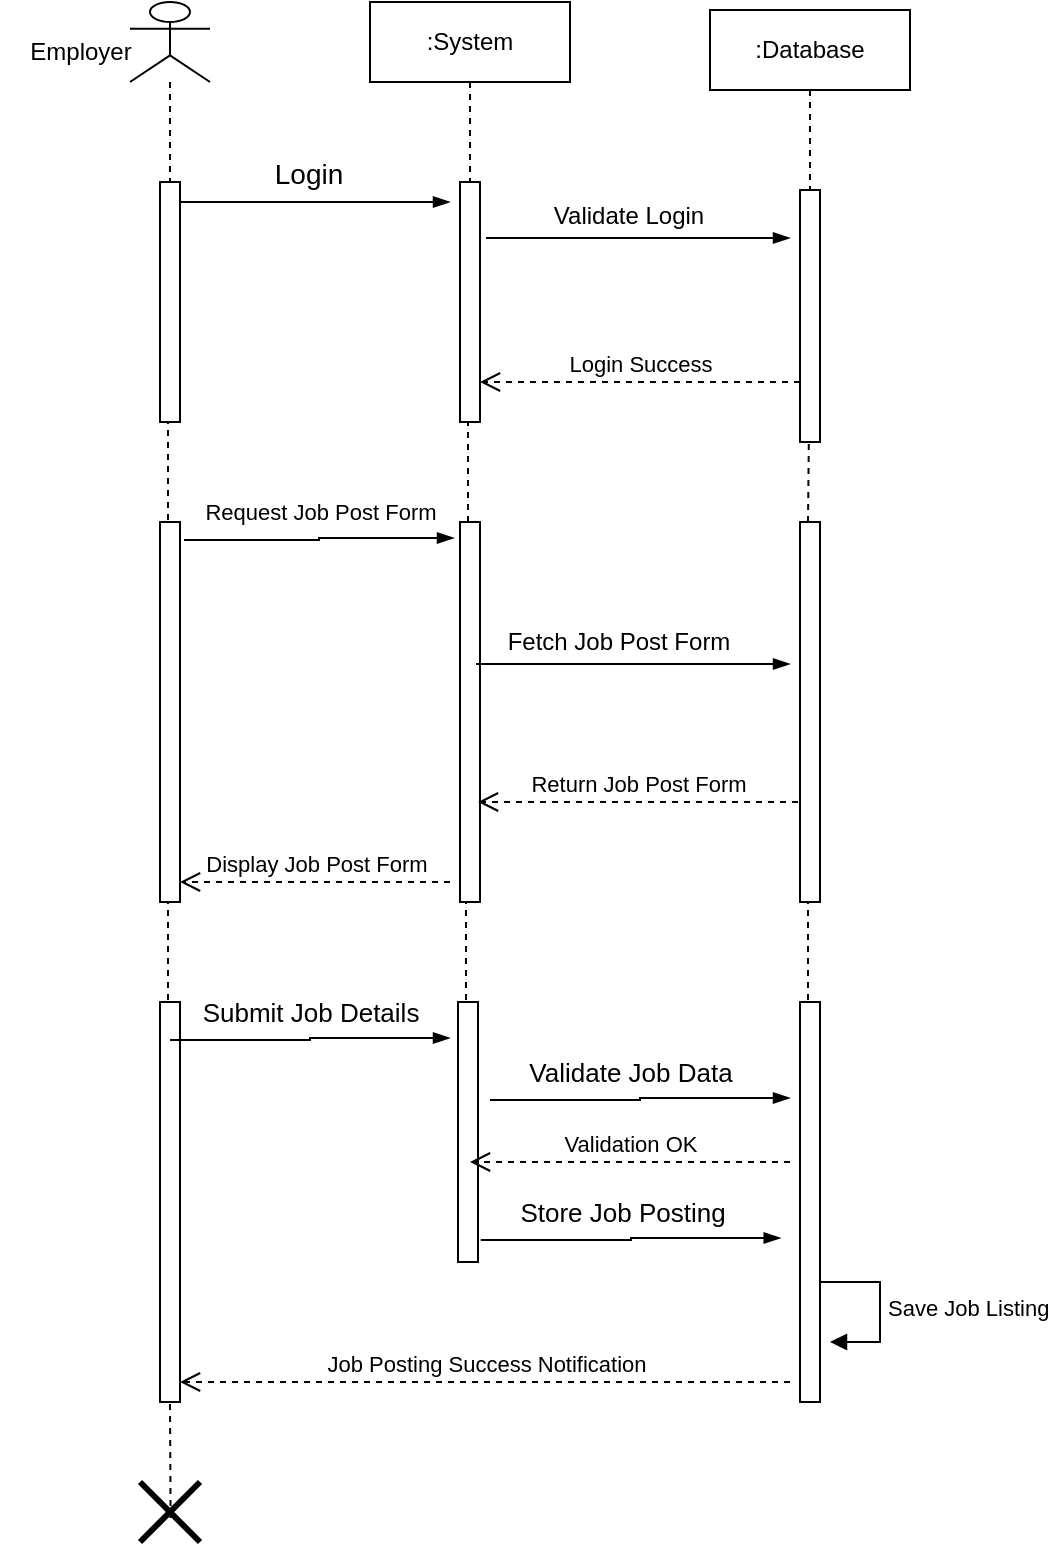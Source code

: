 <mxfile version="24.8.6">
  <diagram name="Page-1" id="PDqo2CiNrErUDa1q0EqM">
    <mxGraphModel dx="1035" dy="562" grid="1" gridSize="10" guides="1" tooltips="1" connect="1" arrows="1" fold="1" page="1" pageScale="1" pageWidth="850" pageHeight="1100" math="0" shadow="0">
      <root>
        <mxCell id="0" />
        <mxCell id="1" parent="0" />
        <mxCell id="JlQaa6_ZE3EbBsVdtjhu-1" value="" style="shape=umlLifeline;perimeter=lifelinePerimeter;whiteSpace=wrap;html=1;container=1;dropTarget=0;collapsible=0;recursiveResize=0;outlineConnect=0;portConstraint=eastwest;newEdgeStyle={&quot;curved&quot;:0,&quot;rounded&quot;:0};participant=umlActor;" vertex="1" parent="1">
          <mxGeometry x="140" y="60" width="40" height="90" as="geometry" />
        </mxCell>
        <mxCell id="JlQaa6_ZE3EbBsVdtjhu-2" value="Employer" style="text;html=1;align=center;verticalAlign=middle;resizable=0;points=[];autosize=1;strokeColor=none;fillColor=none;" vertex="1" parent="1">
          <mxGeometry x="75" y="70" width="80" height="30" as="geometry" />
        </mxCell>
        <mxCell id="JlQaa6_ZE3EbBsVdtjhu-3" value=":System" style="shape=umlLifeline;perimeter=lifelinePerimeter;whiteSpace=wrap;html=1;container=1;dropTarget=0;collapsible=0;recursiveResize=0;outlineConnect=0;portConstraint=eastwest;newEdgeStyle={&quot;curved&quot;:0,&quot;rounded&quot;:0};" vertex="1" parent="1">
          <mxGeometry x="260" y="60" width="100" height="90" as="geometry" />
        </mxCell>
        <mxCell id="JlQaa6_ZE3EbBsVdtjhu-4" value="" style="html=1;points=[[0,0,0,0,5],[0,1,0,0,-5],[1,0,0,0,5],[1,1,0,0,-5]];perimeter=orthogonalPerimeter;outlineConnect=0;targetShapes=umlLifeline;portConstraint=eastwest;newEdgeStyle={&quot;curved&quot;:0,&quot;rounded&quot;:0};" vertex="1" parent="1">
          <mxGeometry x="155" y="150" width="10" height="120" as="geometry" />
        </mxCell>
        <mxCell id="JlQaa6_ZE3EbBsVdtjhu-5" value="" style="html=1;points=[[0,0,0,0,5],[0,1,0,0,-5],[1,0,0,0,5],[1,1,0,0,-5]];perimeter=orthogonalPerimeter;outlineConnect=0;targetShapes=umlLifeline;portConstraint=eastwest;newEdgeStyle={&quot;curved&quot;:0,&quot;rounded&quot;:0};" vertex="1" parent="1">
          <mxGeometry x="305" y="150" width="10" height="120" as="geometry" />
        </mxCell>
        <mxCell id="JlQaa6_ZE3EbBsVdtjhu-6" value="" style="edgeStyle=elbowEdgeStyle;fontSize=12;html=1;endArrow=blockThin;endFill=1;rounded=0;" edge="1" parent="1">
          <mxGeometry width="160" relative="1" as="geometry">
            <mxPoint x="165" y="160" as="sourcePoint" />
            <mxPoint x="300" y="160" as="targetPoint" />
          </mxGeometry>
        </mxCell>
        <mxCell id="JlQaa6_ZE3EbBsVdtjhu-8" value="&lt;font style=&quot;font-size: 14px;&quot;&gt; Login&lt;/font&gt;" style="text;html=1;align=center;verticalAlign=middle;resizable=0;points=[];autosize=1;strokeColor=none;fillColor=none;strokeWidth=5;" vertex="1" parent="1">
          <mxGeometry x="199" y="131" width="60" height="30" as="geometry" />
        </mxCell>
        <mxCell id="JlQaa6_ZE3EbBsVdtjhu-21" value=":Database" style="shape=umlLifeline;perimeter=lifelinePerimeter;whiteSpace=wrap;html=1;container=1;dropTarget=0;collapsible=0;recursiveResize=0;outlineConnect=0;portConstraint=eastwest;newEdgeStyle={&quot;curved&quot;:0,&quot;rounded&quot;:0};" vertex="1" parent="1">
          <mxGeometry x="430" y="64" width="100" height="90" as="geometry" />
        </mxCell>
        <mxCell id="JlQaa6_ZE3EbBsVdtjhu-22" value="" style="html=1;points=[[0,0,0,0,5],[0,1,0,0,-5],[1,0,0,0,5],[1,1,0,0,-5]];perimeter=orthogonalPerimeter;outlineConnect=0;targetShapes=umlLifeline;portConstraint=eastwest;newEdgeStyle={&quot;curved&quot;:0,&quot;rounded&quot;:0};" vertex="1" parent="1">
          <mxGeometry x="475" y="154" width="10" height="126" as="geometry" />
        </mxCell>
        <mxCell id="JlQaa6_ZE3EbBsVdtjhu-24" value="" style="edgeStyle=elbowEdgeStyle;fontSize=12;html=1;endArrow=blockThin;endFill=1;rounded=0;exitX=1.5;exitY=0.333;exitDx=0;exitDy=0;exitPerimeter=0;" edge="1" parent="1">
          <mxGeometry width="160" relative="1" as="geometry">
            <mxPoint x="318" y="177.96" as="sourcePoint" />
            <mxPoint x="470" y="178" as="targetPoint" />
          </mxGeometry>
        </mxCell>
        <mxCell id="JlQaa6_ZE3EbBsVdtjhu-25" value=" Validate Login " style="text;html=1;align=center;verticalAlign=middle;resizable=0;points=[];autosize=1;strokeColor=none;fillColor=none;" vertex="1" parent="1">
          <mxGeometry x="339" y="152" width="100" height="30" as="geometry" />
        </mxCell>
        <mxCell id="JlQaa6_ZE3EbBsVdtjhu-76" value=" Login Success" style="html=1;verticalAlign=bottom;endArrow=open;dashed=1;endSize=8;curved=0;rounded=0;" edge="1" parent="1" source="JlQaa6_ZE3EbBsVdtjhu-22">
          <mxGeometry relative="1" as="geometry">
            <mxPoint x="620" y="250" as="sourcePoint" />
            <mxPoint x="315" y="250" as="targetPoint" />
          </mxGeometry>
        </mxCell>
        <mxCell id="JlQaa6_ZE3EbBsVdtjhu-81" value="" style="group" vertex="1" connectable="0" parent="1">
          <mxGeometry x="167" y="300" width="135" height="30" as="geometry" />
        </mxCell>
        <mxCell id="JlQaa6_ZE3EbBsVdtjhu-79" value="" style="edgeStyle=elbowEdgeStyle;fontSize=12;html=1;endArrow=blockThin;endFill=1;rounded=0;" edge="1" parent="JlQaa6_ZE3EbBsVdtjhu-81">
          <mxGeometry width="160" relative="1" as="geometry">
            <mxPoint y="29" as="sourcePoint" />
            <mxPoint x="135" y="28" as="targetPoint" />
          </mxGeometry>
        </mxCell>
        <mxCell id="JlQaa6_ZE3EbBsVdtjhu-80" value="&lt;font style=&quot;font-size: 11px;&quot;&gt; Request Job Post Form&lt;/font&gt;" style="text;html=1;align=center;verticalAlign=middle;resizable=0;points=[];autosize=1;strokeColor=none;fillColor=none;strokeWidth=5;" vertex="1" parent="JlQaa6_ZE3EbBsVdtjhu-81">
          <mxGeometry x="2.501" width="130" height="30" as="geometry" />
        </mxCell>
        <mxCell id="JlQaa6_ZE3EbBsVdtjhu-87" value="" style="html=1;points=[[0,0,0,0,5],[0,1,0,0,-5],[1,0,0,0,5],[1,1,0,0,-5]];perimeter=orthogonalPerimeter;outlineConnect=0;targetShapes=umlLifeline;portConstraint=eastwest;newEdgeStyle={&quot;curved&quot;:0,&quot;rounded&quot;:0};" vertex="1" parent="1">
          <mxGeometry x="155" y="320" width="10" height="190" as="geometry" />
        </mxCell>
        <mxCell id="JlQaa6_ZE3EbBsVdtjhu-88" value="" style="html=1;points=[[0,0,0,0,5],[0,1,0,0,-5],[1,0,0,0,5],[1,1,0,0,-5]];perimeter=orthogonalPerimeter;outlineConnect=0;targetShapes=umlLifeline;portConstraint=eastwest;newEdgeStyle={&quot;curved&quot;:0,&quot;rounded&quot;:0};" vertex="1" parent="1">
          <mxGeometry x="475" y="320" width="10" height="190" as="geometry" />
        </mxCell>
        <mxCell id="JlQaa6_ZE3EbBsVdtjhu-89" value="" style="endArrow=none;dashed=1;html=1;rounded=0;" edge="1" parent="1">
          <mxGeometry width="50" height="50" relative="1" as="geometry">
            <mxPoint x="159" y="319" as="sourcePoint" />
            <mxPoint x="159" y="270" as="targetPoint" />
          </mxGeometry>
        </mxCell>
        <mxCell id="JlQaa6_ZE3EbBsVdtjhu-90" value="" style="html=1;points=[[0,0,0,0,5],[0,1,0,0,-5],[1,0,0,0,5],[1,1,0,0,-5]];perimeter=orthogonalPerimeter;outlineConnect=0;targetShapes=umlLifeline;portConstraint=eastwest;newEdgeStyle={&quot;curved&quot;:0,&quot;rounded&quot;:0};" vertex="1" parent="1">
          <mxGeometry x="305" y="320" width="10" height="190" as="geometry" />
        </mxCell>
        <mxCell id="JlQaa6_ZE3EbBsVdtjhu-91" value="" style="endArrow=none;dashed=1;html=1;rounded=0;" edge="1" parent="1" target="JlQaa6_ZE3EbBsVdtjhu-5">
          <mxGeometry width="50" height="50" relative="1" as="geometry">
            <mxPoint x="309" y="320" as="sourcePoint" />
            <mxPoint x="309" y="330" as="targetPoint" />
          </mxGeometry>
        </mxCell>
        <mxCell id="JlQaa6_ZE3EbBsVdtjhu-95" value="" style="edgeStyle=elbowEdgeStyle;fontSize=12;html=1;endArrow=blockThin;endFill=1;rounded=0;exitX=1.5;exitY=0.333;exitDx=0;exitDy=0;exitPerimeter=0;" edge="1" parent="1">
          <mxGeometry width="160" relative="1" as="geometry">
            <mxPoint x="313" y="390.96" as="sourcePoint" />
            <mxPoint x="470" y="391" as="targetPoint" />
          </mxGeometry>
        </mxCell>
        <mxCell id="JlQaa6_ZE3EbBsVdtjhu-96" value=" Fetch Job Post Form " style="text;html=1;align=center;verticalAlign=middle;resizable=0;points=[];autosize=1;strokeColor=none;fillColor=none;" vertex="1" parent="1">
          <mxGeometry x="314" y="365" width="140" height="30" as="geometry" />
        </mxCell>
        <mxCell id="JlQaa6_ZE3EbBsVdtjhu-97" value=" Return Job Post Form" style="html=1;verticalAlign=bottom;endArrow=open;dashed=1;endSize=8;curved=0;rounded=0;" edge="1" parent="1">
          <mxGeometry relative="1" as="geometry">
            <mxPoint x="474" y="460" as="sourcePoint" />
            <mxPoint x="314" y="460" as="targetPoint" />
          </mxGeometry>
        </mxCell>
        <mxCell id="JlQaa6_ZE3EbBsVdtjhu-99" value=" Display Job Post Form " style="html=1;verticalAlign=bottom;endArrow=open;dashed=1;endSize=8;curved=0;rounded=0;" edge="1" parent="1">
          <mxGeometry relative="1" as="geometry">
            <mxPoint x="300" y="500" as="sourcePoint" />
            <mxPoint x="165" y="500" as="targetPoint" />
          </mxGeometry>
        </mxCell>
        <mxCell id="JlQaa6_ZE3EbBsVdtjhu-100" value="" style="html=1;points=[[0,0,0,0,5],[0,1,0,0,-5],[1,0,0,0,5],[1,1,0,0,-5]];perimeter=orthogonalPerimeter;outlineConnect=0;targetShapes=umlLifeline;portConstraint=eastwest;newEdgeStyle={&quot;curved&quot;:0,&quot;rounded&quot;:0};" vertex="1" parent="1">
          <mxGeometry x="155" y="560" width="10" height="200" as="geometry" />
        </mxCell>
        <mxCell id="JlQaa6_ZE3EbBsVdtjhu-101" value="" style="endArrow=none;dashed=1;html=1;rounded=0;entryX=0.4;entryY=1;entryDx=0;entryDy=0;entryPerimeter=0;" edge="1" parent="1" target="JlQaa6_ZE3EbBsVdtjhu-87">
          <mxGeometry width="50" height="50" relative="1" as="geometry">
            <mxPoint x="159" y="559" as="sourcePoint" />
            <mxPoint x="159" y="520" as="targetPoint" />
          </mxGeometry>
        </mxCell>
        <mxCell id="JlQaa6_ZE3EbBsVdtjhu-102" value="" style="html=1;points=[[0,0,0,0,5],[0,1,0,0,-5],[1,0,0,0,5],[1,1,0,0,-5]];perimeter=orthogonalPerimeter;outlineConnect=0;targetShapes=umlLifeline;portConstraint=eastwest;newEdgeStyle={&quot;curved&quot;:0,&quot;rounded&quot;:0};" vertex="1" parent="1">
          <mxGeometry x="475" y="560" width="10" height="200" as="geometry" />
        </mxCell>
        <mxCell id="JlQaa6_ZE3EbBsVdtjhu-103" value="" style="endArrow=none;dashed=1;html=1;rounded=0;entryX=0.4;entryY=1;entryDx=0;entryDy=0;entryPerimeter=0;" edge="1" parent="1">
          <mxGeometry width="50" height="50" relative="1" as="geometry">
            <mxPoint x="479" y="559" as="sourcePoint" />
            <mxPoint x="479" y="510" as="targetPoint" />
          </mxGeometry>
        </mxCell>
        <mxCell id="JlQaa6_ZE3EbBsVdtjhu-104" value="" style="group" vertex="1" connectable="0" parent="1">
          <mxGeometry x="160" y="550" width="140" height="30" as="geometry" />
        </mxCell>
        <mxCell id="JlQaa6_ZE3EbBsVdtjhu-105" value="" style="edgeStyle=elbowEdgeStyle;fontSize=12;html=1;endArrow=blockThin;endFill=1;rounded=0;" edge="1" parent="JlQaa6_ZE3EbBsVdtjhu-104">
          <mxGeometry width="160" relative="1" as="geometry">
            <mxPoint y="29" as="sourcePoint" />
            <mxPoint x="140" y="28" as="targetPoint" />
          </mxGeometry>
        </mxCell>
        <mxCell id="JlQaa6_ZE3EbBsVdtjhu-106" value="&lt;font style=&quot;font-size: 13px;&quot;&gt; Submit Job Details&lt;/font&gt;" style="text;html=1;align=center;verticalAlign=middle;resizable=0;points=[];autosize=1;strokeColor=none;fillColor=none;strokeWidth=5;" vertex="1" parent="JlQaa6_ZE3EbBsVdtjhu-104">
          <mxGeometry x="4.995" width="130" height="30" as="geometry" />
        </mxCell>
        <mxCell id="JlQaa6_ZE3EbBsVdtjhu-107" value="" style="html=1;points=[[0,0,0,0,5],[0,1,0,0,-5],[1,0,0,0,5],[1,1,0,0,-5]];perimeter=orthogonalPerimeter;outlineConnect=0;targetShapes=umlLifeline;portConstraint=eastwest;newEdgeStyle={&quot;curved&quot;:0,&quot;rounded&quot;:0};" vertex="1" parent="1">
          <mxGeometry x="304" y="560" width="10" height="130" as="geometry" />
        </mxCell>
        <mxCell id="JlQaa6_ZE3EbBsVdtjhu-108" value="" style="endArrow=none;dashed=1;html=1;rounded=0;entryX=0.4;entryY=1;entryDx=0;entryDy=0;entryPerimeter=0;" edge="1" parent="1">
          <mxGeometry width="50" height="50" relative="1" as="geometry">
            <mxPoint x="308" y="559" as="sourcePoint" />
            <mxPoint x="308" y="510" as="targetPoint" />
          </mxGeometry>
        </mxCell>
        <mxCell id="JlQaa6_ZE3EbBsVdtjhu-109" value="" style="group" vertex="1" connectable="0" parent="1">
          <mxGeometry x="320" y="580" width="150" height="30" as="geometry" />
        </mxCell>
        <mxCell id="JlQaa6_ZE3EbBsVdtjhu-110" value="" style="edgeStyle=elbowEdgeStyle;fontSize=12;html=1;endArrow=blockThin;endFill=1;rounded=0;" edge="1" parent="JlQaa6_ZE3EbBsVdtjhu-109">
          <mxGeometry width="160" relative="1" as="geometry">
            <mxPoint y="29" as="sourcePoint" />
            <mxPoint x="150" y="28" as="targetPoint" />
          </mxGeometry>
        </mxCell>
        <mxCell id="JlQaa6_ZE3EbBsVdtjhu-111" value="&lt;font style=&quot;font-size: 13px;&quot;&gt; Validate Job Data&lt;/font&gt;" style="text;html=1;align=center;verticalAlign=middle;resizable=0;points=[];autosize=1;strokeColor=none;fillColor=none;strokeWidth=5;" vertex="1" parent="JlQaa6_ZE3EbBsVdtjhu-109">
          <mxGeometry x="10.352" width="120" height="30" as="geometry" />
        </mxCell>
        <mxCell id="JlQaa6_ZE3EbBsVdtjhu-112" value=" Validation OK" style="html=1;verticalAlign=bottom;endArrow=open;dashed=1;endSize=8;curved=0;rounded=0;" edge="1" parent="1">
          <mxGeometry relative="1" as="geometry">
            <mxPoint x="470" y="640" as="sourcePoint" />
            <mxPoint x="310" y="640" as="targetPoint" />
          </mxGeometry>
        </mxCell>
        <mxCell id="JlQaa6_ZE3EbBsVdtjhu-113" value="" style="group" vertex="1" connectable="0" parent="1">
          <mxGeometry x="315.35" y="650" width="150" height="30" as="geometry" />
        </mxCell>
        <mxCell id="JlQaa6_ZE3EbBsVdtjhu-114" value="" style="edgeStyle=elbowEdgeStyle;fontSize=12;html=1;endArrow=blockThin;endFill=1;rounded=0;" edge="1" parent="JlQaa6_ZE3EbBsVdtjhu-113">
          <mxGeometry width="160" relative="1" as="geometry">
            <mxPoint y="29" as="sourcePoint" />
            <mxPoint x="150" y="28" as="targetPoint" />
          </mxGeometry>
        </mxCell>
        <mxCell id="JlQaa6_ZE3EbBsVdtjhu-115" value="&lt;font style=&quot;font-size: 13px;&quot;&gt; Store Job Posting&lt;/font&gt;" style="text;html=1;align=center;verticalAlign=middle;resizable=0;points=[];autosize=1;strokeColor=none;fillColor=none;strokeWidth=5;" vertex="1" parent="JlQaa6_ZE3EbBsVdtjhu-113">
          <mxGeometry x="5.352" width="130" height="30" as="geometry" />
        </mxCell>
        <mxCell id="JlQaa6_ZE3EbBsVdtjhu-117" value="Save Job Listing" style="html=1;align=left;spacingLeft=2;endArrow=block;rounded=0;edgeStyle=orthogonalEdgeStyle;curved=0;rounded=0;" edge="1" parent="1">
          <mxGeometry relative="1" as="geometry">
            <mxPoint x="485" y="700" as="sourcePoint" />
            <Array as="points">
              <mxPoint x="515" y="730" />
            </Array>
            <mxPoint x="490" y="730" as="targetPoint" />
          </mxGeometry>
        </mxCell>
        <mxCell id="JlQaa6_ZE3EbBsVdtjhu-118" value=" Job Posting Success Notification" style="html=1;verticalAlign=bottom;endArrow=open;dashed=1;endSize=8;curved=0;rounded=0;" edge="1" parent="1">
          <mxGeometry relative="1" as="geometry">
            <mxPoint x="470" y="750" as="sourcePoint" />
            <mxPoint x="165" y="750" as="targetPoint" />
          </mxGeometry>
        </mxCell>
        <mxCell id="JlQaa6_ZE3EbBsVdtjhu-119" value="" style="shape=umlDestroy;whiteSpace=wrap;html=1;strokeWidth=3;targetShapes=umlLifeline;" vertex="1" parent="1">
          <mxGeometry x="145" y="800" width="30" height="30" as="geometry" />
        </mxCell>
        <mxCell id="JlQaa6_ZE3EbBsVdtjhu-120" value="" style="endArrow=none;dashed=1;html=1;rounded=0;exitX=0.51;exitY=0.6;exitDx=0;exitDy=0;exitPerimeter=0;" edge="1" parent="1" source="JlQaa6_ZE3EbBsVdtjhu-119">
          <mxGeometry width="50" height="50" relative="1" as="geometry">
            <mxPoint x="190" y="720" as="sourcePoint" />
            <mxPoint x="160" y="760" as="targetPoint" />
          </mxGeometry>
        </mxCell>
        <mxCell id="JlQaa6_ZE3EbBsVdtjhu-121" value="" style="endArrow=none;dashed=1;html=1;rounded=0;" edge="1" parent="1">
          <mxGeometry width="50" height="50" relative="1" as="geometry">
            <mxPoint x="479" y="320" as="sourcePoint" />
            <mxPoint x="479.41" y="280" as="targetPoint" />
          </mxGeometry>
        </mxCell>
      </root>
    </mxGraphModel>
  </diagram>
</mxfile>
